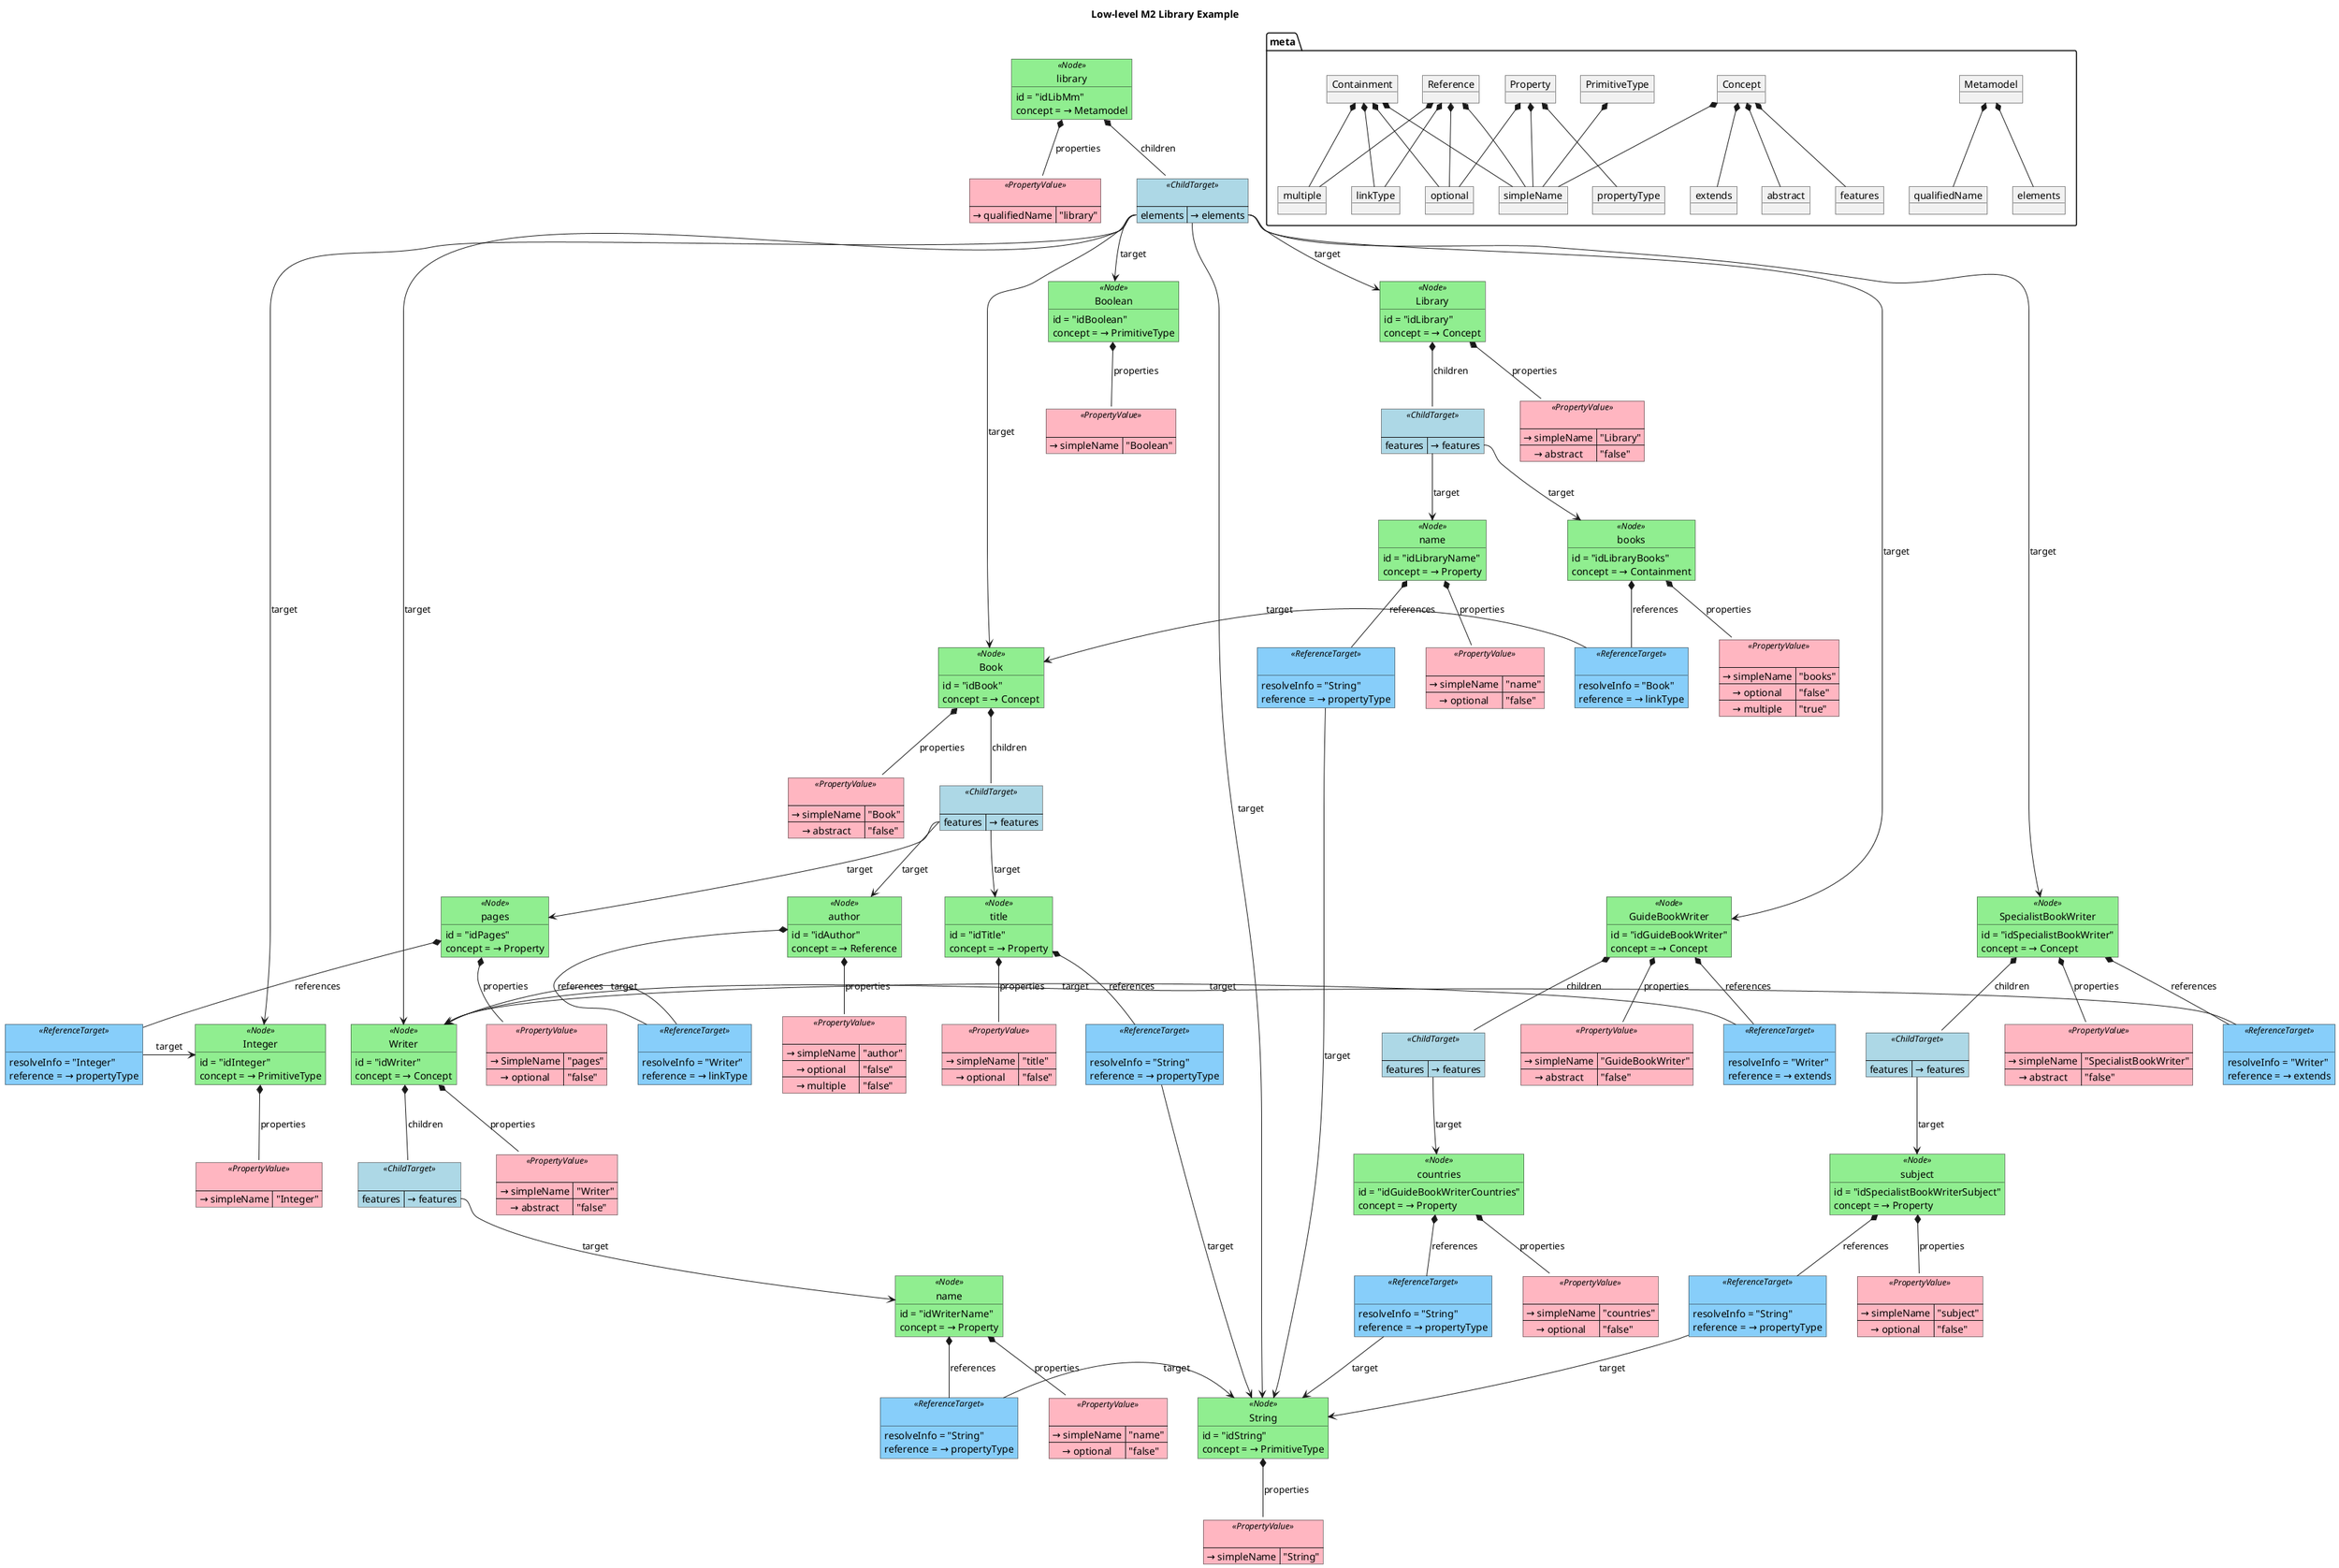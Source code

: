 @startuml
title Low-level M2 Library Example

skinparam object {
    BackgroundColor<<Node>> LightGreen
    BackgroundColor<<ReferenceTarget>> LightSkyBlue
}
skinparam map {
    BackgroundColor<<PropertyValue>> LightPink
    BackgroundColor<<ChildTarget>> LightBlue
}

package meta {
    object "Metamodel" as metamodel

    object "qualifiedName" as qualifiedName
    metamodel *-- qualifiedName

    object "elements" as elements
    metamodel *-- elements

    object "Concept" as concept

    object "simpleName" as simpleName
    concept *-- simpleName

    object "abstract" as abstract
    concept *-- abstract

    object "features" as features
    concept *-- features

    object "extends" as extends
    concept *-- extends

    object "PrimitiveType" as primitiveType
    primitiveType *-- simpleName

    object "Property" as property
    property *-- simpleName

    object "optional" as optional
    property *-- optional

    object "propertyType" as propertyType
    property *-- propertyType

    object "Reference" as reference
    reference *-- simpleName
    reference *-- optional

    object "multiple" as multiple
    reference *-- multiple

    object "linkType" as linkType
    reference *-- linkType

    object "Containment" as containment
    containment *-- simpleName
    containment *-- optional
    containment *-- multiple
    containment *-- linkType
}

' library (metamodel)

object "library" as library<<Node>> {
    id = "idLibMm"
    concept = → Metamodel
}
'metamodel <- library #lightgray: concept


map " " as libraryQualifiedName<<PropertyValue>> {
    → qualifiedName => "library"
}
library *-- libraryQualifiedName: properties
'qualifiedName <- libraryQualifiedName #lightgray: property

map " " as libraryChildren<<ChildTarget>> {
    elements => → elements
}
library *-- libraryChildren: children
'elements <- libraryString #lightgray: containment

' String

object "String" as String<<Node>> {
    id = "idString"
    concept = → PrimitiveType
}
'primitiveType <- String #lightgray: concept

libraryChildren::elements --> String: target

map " " as StringName<<PropertyValue>> {
    → simpleName => "String"
}
String *-- StringName: properties
'simpleName <- StringName #lightgray: property

' Boolean

object "Boolean" as Boolean<<Node>> {
    id = "idBoolean"
    concept = → PrimitiveType
}
'primitiveType <- Boolean #lightgray: concept

libraryChildren::elements --> Boolean: target

map " " as BooleanName<<PropertyValue>> {
    → simpleName => "Boolean"
}
Boolean *-- BooleanName: properties
'simpleName <- BooleanName #lightgray: property

' Integer

object "Integer" as Integer<<Node>> {
    id = "idInteger"
    concept = → PrimitiveType
}
'primitiveType <- Integer #lightgray: concept

libraryChildren::elements --> Integer: target

map " " as IntegerName<<PropertyValue>> {
    → simpleName => "Integer"
}
Integer *-- IntegerName: properties
'simpleName <- IntegerName #lightgray: property

' Book

object "Book" as Book<<Node>> {
    id = "idBook"
    concept = → Concept
}
'concept <- Book #lightgray: concept

libraryChildren::elements --> Book: target

map " " as bookName<<PropertyValue>> {
    → simpleName => "Book"
    → abstract => "false"
}
Book *-- bookName: properties

' Book.title

object "title" as title<<Node>> {
    id = "idTitle"
    concept = → Property
}
'property <- title #lightgray: concept

map " " as bookChildren<<ChildTarget>> {
     features => → features
}
Book *-- bookChildren: children
bookChildren::features --> title: target

map " " as titleName<<PropertyValue>> {
    → simpleName => "title"
    → optional => "false"
}
title *-- titleName: properties
'simpleName <- titleName #lightgray: property

object " " as titleType<<ReferenceTarget>> {
    resolveInfo = "String"
    reference = → propertyType
}
title *-- titleType: references
'propertyType <- titleType #lightgray: reference
titleType -> String: target

' Book.pages

object "pages" as pages<<Node>> {
    id = "idPages"
    concept = → Property
}
'property <- pages #lightgray: concept

bookChildren::features --> pages: target

map " " as pagesName<<PropertyValue>> {
    → SimpleName => "pages"
    → optional => "false"
}
pages *-- pagesName: properties
'simpleName <- pagesName #lightgray: property

object " " as pagesType<<ReferenceTarget>> {
    resolveInfo = "Integer"
    reference = → propertyType
}
pages *-- pagesType: references
'propertyType <- pagesType #lightgray: reference
pagesType -> Integer: target

' Book.author

object "author" as author<<Node>> {
    id = "idAuthor"
    concept = → Reference
}
'reference <- author #lightgray: concept

bookChildren::features --> author: target

map " " as authorName<<PropertyValue>> {
    → simpleName => "author"
    → optional => "false"
    → multiple => "false"
}
author *-- authorName: properties
'simpleName <- authorName #lightgray: property


object " " as authorType<<ReferenceTarget>> {
    resolveInfo = "Writer"
    reference = → linkType
}
author *-- authorType: references
'linkType <- authorType #lightgray: reference


' Library (node)

object "Library" as Library<<Node>> {
    id = "idLibrary"
    concept = → Concept
}
'concept <- Library #lightgray: concept

libraryChildren::elements --> Library: target

map " " as libraryName<<PropertyValue>> {
    → simpleName => "Library"
    → abstract => "false"

}
Library *-- libraryName: properties
'simpleName <- libraryName #lightgray: property

' Library.name

object "name" as libraryNameNode<<Node>> {
    id = "idLibraryName"
    concept = → Property
}
'property <- libraryNameNode #lightgray: concept

map " " as LibraryNodeChildren<<ChildTarget>> {
     features => → features
}
Library *-- LibraryNodeChildren: children
LibraryNodeChildren::features --> libraryNameNode: target

map " " as libraryNameName<<PropertyValue>> {
    → simpleName =>  "name"
    → optional => "false"
}
libraryNameNode *-- libraryNameName: properties
'simpleName <- libraryNameName #lightgray: property

object " " as libraryNameNodeType<<ReferenceTarget>> {
    resolveInfo = "String"
    reference = → propertyType
}
libraryNameNode *-- libraryNameNodeType: references
'propertyType <- libraryNameNodeType #lightgray: reference
libraryNameNodeType -> String: target

' Library.books

object "books" as books<<Node>> {
    id = "idLibraryBooks"
    concept = → Containment
}
'containment <- books #lightgray: concept

LibraryNodeChildren::features --> books: target


map " " as booksName<<PropertyValue>> {
    → simpleName => "books"
    → optional => "false"
    → multiple => "true"
}
books *-- booksName: properties
'simpleName <- booksName #lightgray: property

object " " as booksType<<ReferenceTarget>> {
    resolveInfo = "Book"
    reference = → linkType
}
books *-- booksType: references
'linkType <- booksType #lightgray: reference
booksType -> Book: target

' Writer

object "Writer" as Writer<<Node>> {
    id = "idWriter"
    concept = → Concept
}
'concept <- Writer #lightgray: concept


libraryChildren::elements --> Writer: target
authorType -> Writer: target

map " " as Writer_Name<<PropertyValue>> {
    → simpleName => "Writer"
    → abstract => "false"
}
Writer *-- Writer_Name: properties
'simpleName <- Writer_Name #lightgray: property

' Writer.name

object "name" as writerName<<Node>> {
    id = "idWriterName"
    concept = → Property
}
'property <- writerName #lightgray: concept

map " " as WriterChildren<<ChildTarget>> {
     features => → features
}
Writer *-- WriterChildren: children
WriterChildren::features --> writerName: target

map " " as writerNameName<<PropertyValue>> {
    → simpleName => "name"
    → optional => "false"
}
writerName *-- writerNameName: properties
'simpleName <- writerNameName #lightgray: property

object " " as writerNameType<<ReferenceTarget>> {
    resolveInfo = "String"
    reference = → propertyType
}
writerName *-- writerNameType: references
'propertyType <- writerNameType #lightgray: reference
writerNameType -> String: target

' GuideBookWriter

object "GuideBookWriter" as GuideBookWriter<<Node>> {
    id = "idGuideBookWriter"
    concept = → Concept
}
'concept <- GuideBookWriter #lightgray: concept

libraryChildren::elements --> GuideBookWriter: target

map " " as GuideBookWriterName<<PropertyValue>> {
    → simpleName => "GuideBookWriter"
    → abstract => "false"
}
GuideBookWriter *-- GuideBookWriterName: properties
'simpleName <- GuideBookWriterName #lightgray: property

object " " as GuideBookWriterExtends<<ReferenceTarget>> {
    resolveInfo = "Writer"
    reference = → extends
}
GuideBookWriter *-- GuideBookWriterExtends: references
'extends <- GuideBookWriterExtends #lightgray: reference
GuideBookWriterExtends -> Writer: target

' GuideBookWriter.countries

object "countries" as countries<<Node>> {
    id = "idGuideBookWriterCountries"
    concept = → Property
}
'simpleName <- countries #lightgray: property

map " " as GuideBookWriterChildren<<ChildTarget>> {
     features => → features
}
GuideBookWriter *-- GuideBookWriterChildren: children
GuideBookWriterChildren::features --> countries: target

map " " as countriesName<<PropertyValue>> {
    → simpleName => "countries"
    → optional => "false"
}
countries *-- countriesName: properties
'simpleName <- countriesName #lightgray: property

object " " as countriesType<<ReferenceTarget>> {
    resolveInfo = "String"
    reference = → propertyType
}
countries *-- countriesType: references
'propertyType <- countriesType #lightgray: reference
countriesType -> String: target

' SpecialistBookWriter

object "SpecialistBookWriter" as SpecialistBookWriter<<Node>> {
    id = "idSpecialistBookWriter"
    concept = → Concept
}
'concept <- SpecialistBookWriter #lightgray: concept

libraryChildren::elements --> SpecialistBookWriter: target

map " " as SpecialistBookWriterName<<PropertyValue>> {
    → simpleName => "SpecialistBookWriter"
    → abstract => "false"
}
SpecialistBookWriter *-- SpecialistBookWriterName: properties
'simpleName <- SpecialistBookWriterName #lightgray: property

object " " as SpecialistBookWriterExtends<<ReferenceTarget>> {
    resolveInfo = "Writer"
    reference = → extends
}
SpecialistBookWriter *-- SpecialistBookWriterExtends: references
'extends <- SpecialistBookWriterExtends #lightgray: reference
SpecialistBookWriterExtends -> Writer: target

' SpecialistBookWriter.subject

object "subject" as subject<<Node>> {
    id = "idSpecialistBookWriterSubject"
    concept = → Property
}
'simpleName <- subject #lightgray: property

map " " as SpecialistBookWriterChildren<<ChildTarget>> {
     features => → features
}
SpecialistBookWriter *-- SpecialistBookWriterChildren: children
SpecialistBookWriterChildren::features --> subject: target

map " " as subjectName<<PropertyValue>> {
    → simpleName => "subject"
    → optional => "false"
}
subject *-- subjectName: properties
'simpleName <- subjectName #lightgray: property

object " " as subjectType<<ReferenceTarget>> {
    resolveInfo = "String"
    reference = → propertyType
}
subject *-- subjectType: references
'propertyType <- subjectType #lightgray: reference
subjectType -> String: target

@enduml
